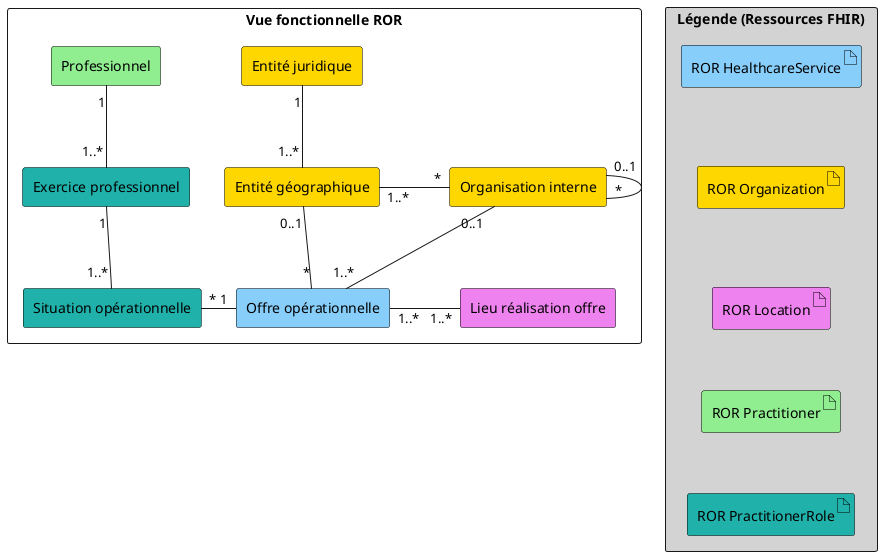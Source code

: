 @startuml

'Declaration des éléments
rectangle "Vue fonctionnelle ROR" {

    rectangle "Offre opérationnelle" as Offre #LightSkyBlue;line:Black;text:Black

    rectangle "Entité juridique" as EJ #Gold;line:Black;text:Black

    rectangle "Entité géographique" as EG #Gold;line:Black;text:Black

    rectangle "Organisation interne" as OI #Gold;line:Black;text:Black
    
    rectangle "Lieu réalisation offre" as Lieu #Violet;line:Black;text:Black

    rectangle "Professionnel" as Professionnel #LightGreen;line:Black;text:Black

    rectangle "Situation opérationnelle" as SO #LightSeaGreen;line:Black;text:Black

    rectangle "Exercice professionnel" as Ex  #LightSeaGreen;line:Black;text:Black

}

'Liens entre éléments
EJ "1"--"1..*" EG : "      " 
EG "1..*"-"*" OI : "          "
EG "0..1"--"*" Offre : "      "
OI "0..1"--"1..*" Offre
OI "0..1"-"*" OI
Offre "1..*"-"1..*" Lieu : "          "
SO "*"-"1" Offre
Ex "1"--"1..*" SO
Professionnel "1"--"1..*" Ex

'Légende

rectangle "Légende (Ressources FHIR)" #LightGrey {
    artifact "ROR HealthcareService" as healthcareservice #LightSkyBlue;line:Black;text:Black
    artifact "ROR Location" as location #Violet;line:Black;text:Black
    artifact "ROR Organization" as organization #Gold;line:Black;text:Black
    artifact "ROR Practitioner" as practitioner #LightGreen;line:Black;text:Black
    artifact "ROR PractitionerRole" as practitionerrole #LightSeaGreen;line:black;text:Black
}

healthcareservice -[hidden]- organization
organization -[hidden]- location
location -[hidden]- practitioner
practitioner -[hidden]- practitionerrole

url of healthcareservice [[StructureDefinition-ror-healthcareservice.html]]
url of location [[StructureDefinition-ror-location.html]]
url of organization [[StructureDefinition-ror-organization.html]]
url of practitioner [[StructureDefinition-ror-practitioner.html]]
url of practitionerrole [[StructureDefinition-ror-practitionerrole.html]] 

@enduml


